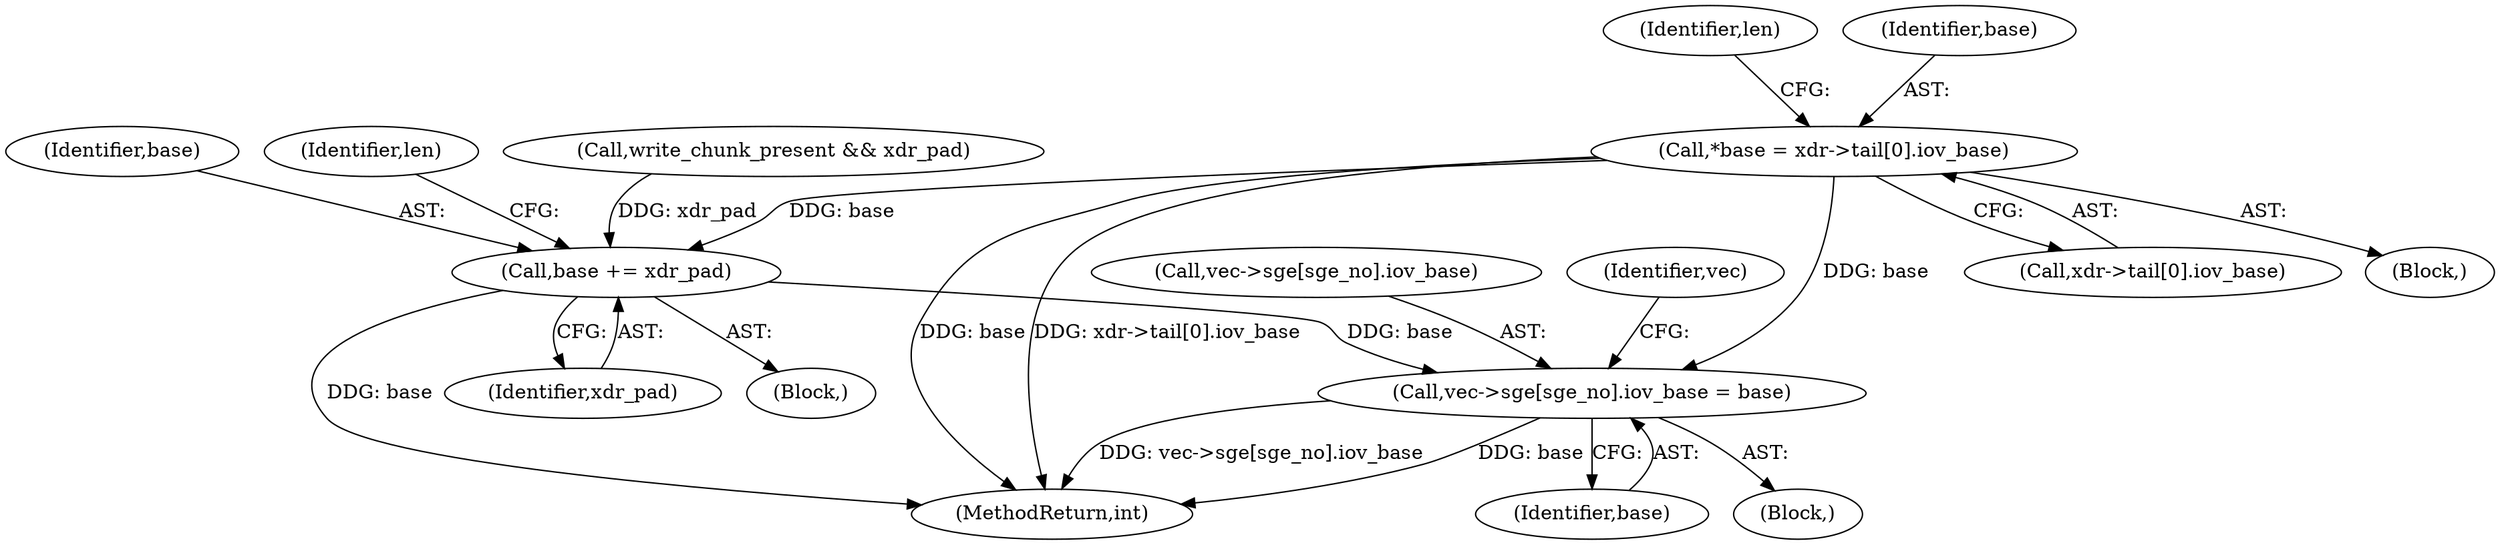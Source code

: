digraph "1_linux_c70422f760c120480fee4de6c38804c72aa26bc1_38@array" {
"1000251" [label="(Call,*base = xdr->tail[0].iov_base)"];
"1000282" [label="(Call,base += xdr_pad)"];
"1000291" [label="(Call,vec->sge[sge_no].iov_base = base)"];
"1000284" [label="(Identifier,xdr_pad)"];
"1000262" [label="(Identifier,len)"];
"1000282" [label="(Call,base += xdr_pad)"];
"1000299" [label="(Identifier,base)"];
"1000343" [label="(MethodReturn,int)"];
"1000253" [label="(Call,xdr->tail[0].iov_base)"];
"1000286" [label="(Identifier,len)"];
"1000304" [label="(Identifier,vec)"];
"1000278" [label="(Call,write_chunk_present && xdr_pad)"];
"1000281" [label="(Block,)"];
"1000283" [label="(Identifier,base)"];
"1000290" [label="(Block,)"];
"1000291" [label="(Call,vec->sge[sge_no].iov_base = base)"];
"1000251" [label="(Call,*base = xdr->tail[0].iov_base)"];
"1000292" [label="(Call,vec->sge[sge_no].iov_base)"];
"1000249" [label="(Block,)"];
"1000252" [label="(Identifier,base)"];
"1000251" -> "1000249"  [label="AST: "];
"1000251" -> "1000253"  [label="CFG: "];
"1000252" -> "1000251"  [label="AST: "];
"1000253" -> "1000251"  [label="AST: "];
"1000262" -> "1000251"  [label="CFG: "];
"1000251" -> "1000343"  [label="DDG: xdr->tail[0].iov_base"];
"1000251" -> "1000343"  [label="DDG: base"];
"1000251" -> "1000282"  [label="DDG: base"];
"1000251" -> "1000291"  [label="DDG: base"];
"1000282" -> "1000281"  [label="AST: "];
"1000282" -> "1000284"  [label="CFG: "];
"1000283" -> "1000282"  [label="AST: "];
"1000284" -> "1000282"  [label="AST: "];
"1000286" -> "1000282"  [label="CFG: "];
"1000282" -> "1000343"  [label="DDG: base"];
"1000278" -> "1000282"  [label="DDG: xdr_pad"];
"1000282" -> "1000291"  [label="DDG: base"];
"1000291" -> "1000290"  [label="AST: "];
"1000291" -> "1000299"  [label="CFG: "];
"1000292" -> "1000291"  [label="AST: "];
"1000299" -> "1000291"  [label="AST: "];
"1000304" -> "1000291"  [label="CFG: "];
"1000291" -> "1000343"  [label="DDG: vec->sge[sge_no].iov_base"];
"1000291" -> "1000343"  [label="DDG: base"];
}
